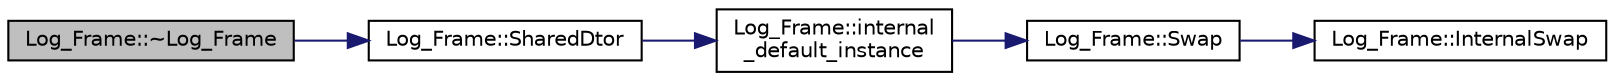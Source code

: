 digraph "Log_Frame::~Log_Frame"
{
 // INTERACTIVE_SVG=YES
  edge [fontname="Helvetica",fontsize="10",labelfontname="Helvetica",labelfontsize="10"];
  node [fontname="Helvetica",fontsize="10",shape=record];
  rankdir="LR";
  Node1 [label="Log_Frame::~Log_Frame",height=0.2,width=0.4,color="black", fillcolor="grey75", style="filled", fontcolor="black"];
  Node1 -> Node2 [color="midnightblue",fontsize="10",style="solid",fontname="Helvetica"];
  Node2 [label="Log_Frame::SharedDtor",height=0.2,width=0.4,color="black", fillcolor="white", style="filled",URL="$da/d8c/class_log___frame.html#a42ef90a877253e68b820eaea8f9c43e8"];
  Node2 -> Node3 [color="midnightblue",fontsize="10",style="solid",fontname="Helvetica"];
  Node3 [label="Log_Frame::internal\l_default_instance",height=0.2,width=0.4,color="black", fillcolor="white", style="filled",URL="$da/d8c/class_log___frame.html#aac7948a7f046705cbfcc84c72fcc4ca7"];
  Node3 -> Node4 [color="midnightblue",fontsize="10",style="solid",fontname="Helvetica"];
  Node4 [label="Log_Frame::Swap",height=0.2,width=0.4,color="black", fillcolor="white", style="filled",URL="$da/d8c/class_log___frame.html#aad127488b2ffc3356560277ddb08e04c"];
  Node4 -> Node5 [color="midnightblue",fontsize="10",style="solid",fontname="Helvetica"];
  Node5 [label="Log_Frame::InternalSwap",height=0.2,width=0.4,color="black", fillcolor="white", style="filled",URL="$da/d8c/class_log___frame.html#ac3cc44d9fcb64501c38c563cf5b5802e"];
}
